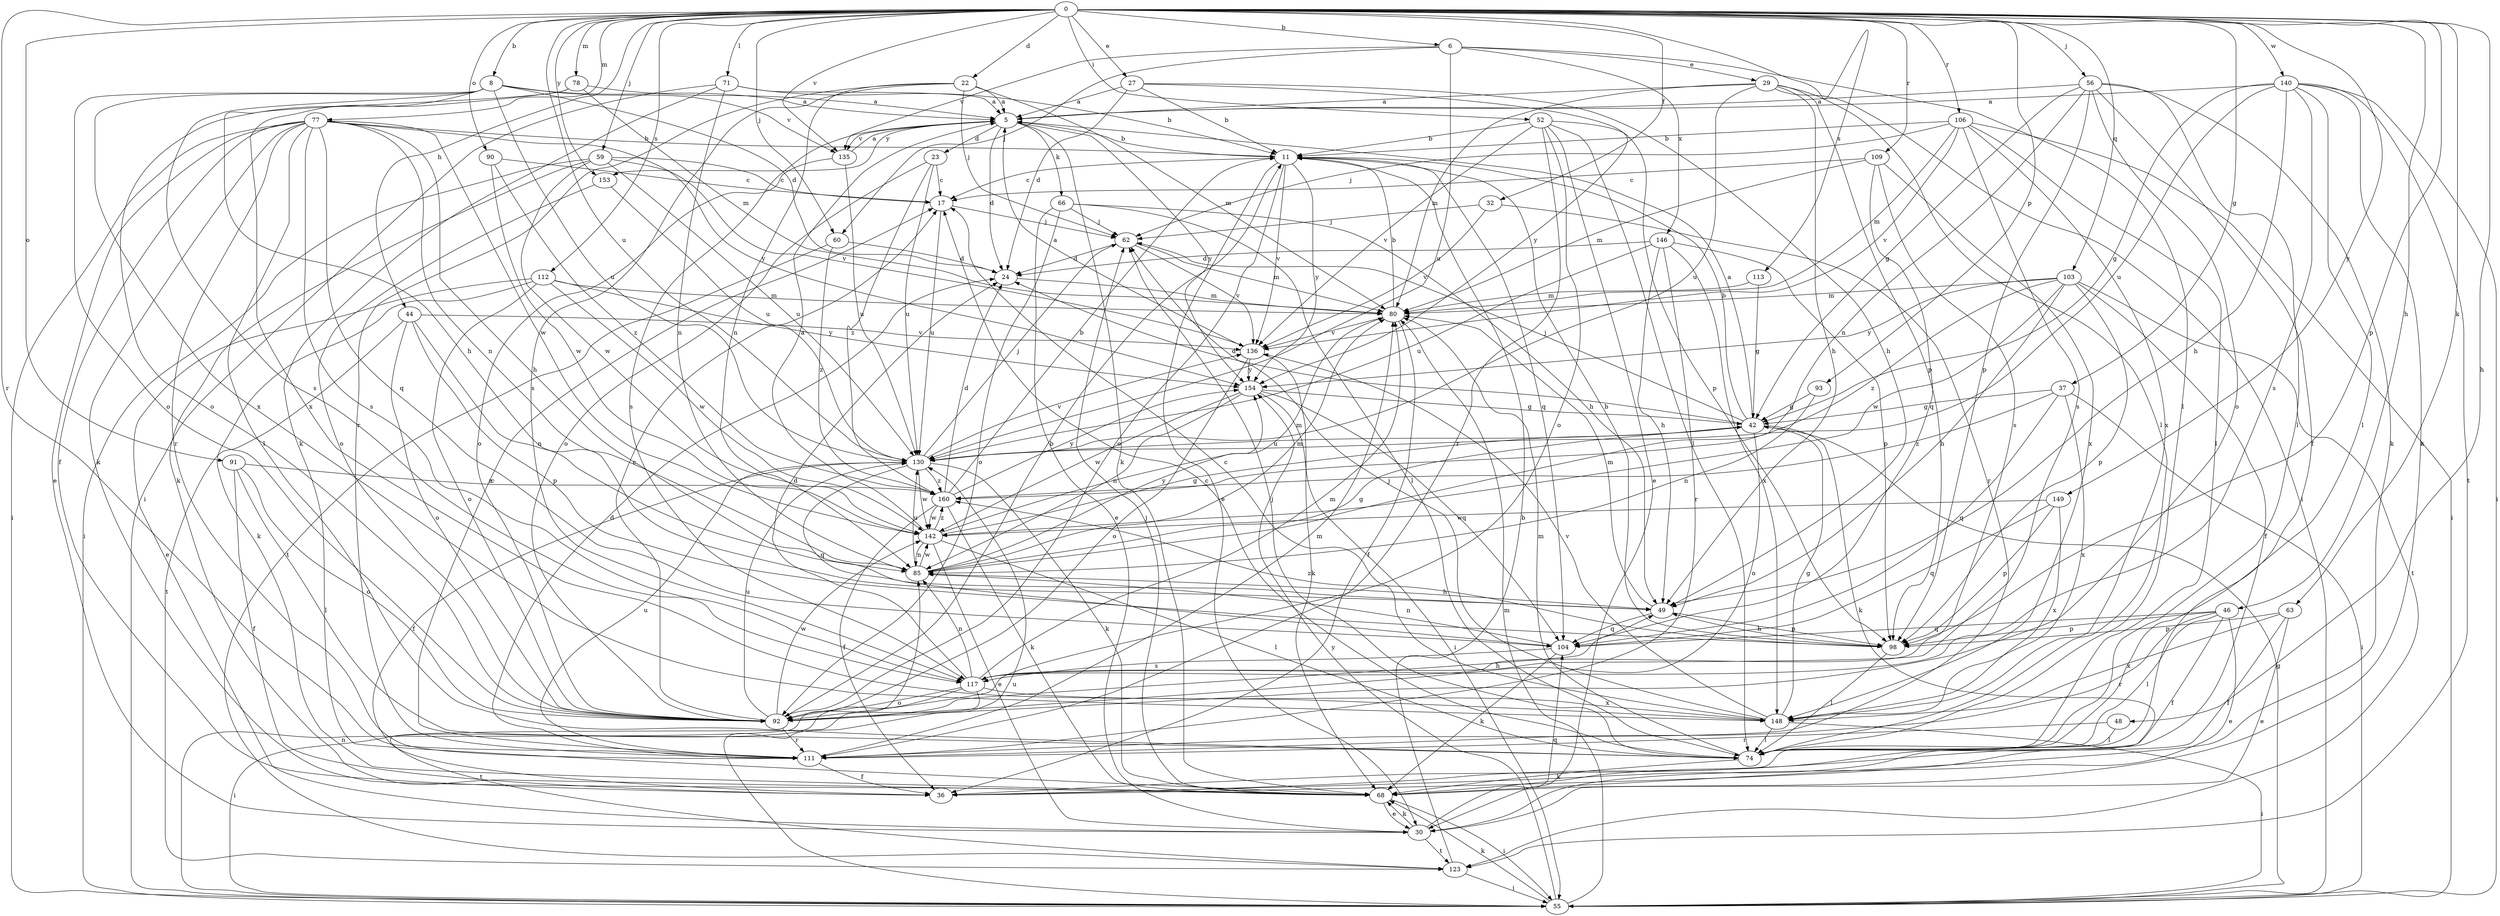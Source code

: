 strict digraph  {
0;
5;
6;
8;
11;
17;
22;
23;
24;
27;
29;
30;
32;
36;
37;
42;
44;
46;
48;
49;
52;
55;
56;
59;
60;
62;
63;
66;
68;
71;
74;
77;
78;
80;
85;
90;
91;
92;
93;
98;
103;
104;
106;
109;
111;
112;
113;
117;
123;
130;
135;
136;
140;
142;
146;
148;
149;
153;
154;
160;
0 -> 6  [label=b];
0 -> 8  [label=b];
0 -> 22  [label=d];
0 -> 27  [label=e];
0 -> 32  [label=f];
0 -> 37  [label=g];
0 -> 44  [label=h];
0 -> 46  [label=h];
0 -> 48  [label=h];
0 -> 52  [label=i];
0 -> 56  [label=j];
0 -> 59  [label=j];
0 -> 60  [label=j];
0 -> 63  [label=k];
0 -> 71  [label=l];
0 -> 77  [label=m];
0 -> 78  [label=m];
0 -> 90  [label=o];
0 -> 91  [label=o];
0 -> 93  [label=p];
0 -> 98  [label=p];
0 -> 103  [label=q];
0 -> 106  [label=r];
0 -> 109  [label=r];
0 -> 111  [label=r];
0 -> 112  [label=s];
0 -> 113  [label=s];
0 -> 130  [label=u];
0 -> 135  [label=v];
0 -> 140  [label=w];
0 -> 149  [label=y];
0 -> 153  [label=y];
5 -> 11  [label=b];
5 -> 23  [label=d];
5 -> 24  [label=d];
5 -> 66  [label=k];
5 -> 68  [label=k];
5 -> 117  [label=s];
5 -> 135  [label=v];
5 -> 153  [label=y];
5 -> 154  [label=y];
6 -> 29  [label=e];
6 -> 60  [label=j];
6 -> 74  [label=l];
6 -> 130  [label=u];
6 -> 135  [label=v];
6 -> 146  [label=x];
8 -> 5  [label=a];
8 -> 24  [label=d];
8 -> 49  [label=h];
8 -> 92  [label=o];
8 -> 117  [label=s];
8 -> 130  [label=u];
8 -> 135  [label=v];
8 -> 148  [label=x];
11 -> 17  [label=c];
11 -> 30  [label=e];
11 -> 92  [label=o];
11 -> 104  [label=q];
11 -> 136  [label=v];
11 -> 154  [label=y];
17 -> 62  [label=j];
17 -> 130  [label=u];
22 -> 5  [label=a];
22 -> 62  [label=j];
22 -> 80  [label=m];
22 -> 85  [label=n];
22 -> 111  [label=r];
22 -> 117  [label=s];
23 -> 17  [label=c];
23 -> 92  [label=o];
23 -> 130  [label=u];
23 -> 160  [label=z];
24 -> 80  [label=m];
27 -> 5  [label=a];
27 -> 11  [label=b];
27 -> 24  [label=d];
27 -> 49  [label=h];
27 -> 154  [label=y];
29 -> 5  [label=a];
29 -> 49  [label=h];
29 -> 55  [label=i];
29 -> 74  [label=l];
29 -> 80  [label=m];
29 -> 98  [label=p];
29 -> 130  [label=u];
30 -> 68  [label=k];
30 -> 104  [label=q];
30 -> 123  [label=t];
32 -> 62  [label=j];
32 -> 111  [label=r];
32 -> 136  [label=v];
37 -> 42  [label=g];
37 -> 55  [label=i];
37 -> 104  [label=q];
37 -> 148  [label=x];
37 -> 160  [label=z];
42 -> 5  [label=a];
42 -> 11  [label=b];
42 -> 24  [label=d];
42 -> 62  [label=j];
42 -> 68  [label=k];
42 -> 92  [label=o];
42 -> 130  [label=u];
44 -> 85  [label=n];
44 -> 92  [label=o];
44 -> 98  [label=p];
44 -> 123  [label=t];
44 -> 136  [label=v];
46 -> 30  [label=e];
46 -> 36  [label=f];
46 -> 74  [label=l];
46 -> 98  [label=p];
46 -> 104  [label=q];
46 -> 111  [label=r];
48 -> 74  [label=l];
48 -> 111  [label=r];
49 -> 80  [label=m];
49 -> 98  [label=p];
49 -> 104  [label=q];
52 -> 11  [label=b];
52 -> 30  [label=e];
52 -> 74  [label=l];
52 -> 92  [label=o];
52 -> 98  [label=p];
52 -> 111  [label=r];
52 -> 136  [label=v];
55 -> 42  [label=g];
55 -> 68  [label=k];
55 -> 80  [label=m];
55 -> 85  [label=n];
55 -> 130  [label=u];
55 -> 154  [label=y];
56 -> 5  [label=a];
56 -> 36  [label=f];
56 -> 42  [label=g];
56 -> 68  [label=k];
56 -> 74  [label=l];
56 -> 85  [label=n];
56 -> 92  [label=o];
56 -> 98  [label=p];
59 -> 17  [label=c];
59 -> 55  [label=i];
59 -> 68  [label=k];
59 -> 130  [label=u];
59 -> 136  [label=v];
59 -> 142  [label=w];
60 -> 24  [label=d];
60 -> 123  [label=t];
60 -> 160  [label=z];
62 -> 24  [label=d];
62 -> 80  [label=m];
62 -> 136  [label=v];
63 -> 30  [label=e];
63 -> 36  [label=f];
63 -> 98  [label=p];
63 -> 148  [label=x];
66 -> 30  [label=e];
66 -> 49  [label=h];
66 -> 62  [label=j];
66 -> 74  [label=l];
66 -> 92  [label=o];
68 -> 30  [label=e];
68 -> 55  [label=i];
68 -> 62  [label=j];
71 -> 5  [label=a];
71 -> 11  [label=b];
71 -> 55  [label=i];
71 -> 68  [label=k];
71 -> 85  [label=n];
74 -> 17  [label=c];
74 -> 62  [label=j];
74 -> 68  [label=k];
74 -> 80  [label=m];
77 -> 11  [label=b];
77 -> 30  [label=e];
77 -> 36  [label=f];
77 -> 49  [label=h];
77 -> 55  [label=i];
77 -> 68  [label=k];
77 -> 74  [label=l];
77 -> 85  [label=n];
77 -> 104  [label=q];
77 -> 111  [label=r];
77 -> 117  [label=s];
77 -> 142  [label=w];
77 -> 154  [label=y];
78 -> 5  [label=a];
78 -> 80  [label=m];
78 -> 92  [label=o];
78 -> 148  [label=x];
80 -> 11  [label=b];
80 -> 36  [label=f];
80 -> 136  [label=v];
85 -> 42  [label=g];
85 -> 49  [label=h];
85 -> 80  [label=m];
85 -> 130  [label=u];
85 -> 142  [label=w];
85 -> 154  [label=y];
90 -> 17  [label=c];
90 -> 142  [label=w];
90 -> 160  [label=z];
91 -> 36  [label=f];
91 -> 74  [label=l];
91 -> 92  [label=o];
91 -> 160  [label=z];
92 -> 11  [label=b];
92 -> 17  [label=c];
92 -> 49  [label=h];
92 -> 111  [label=r];
92 -> 130  [label=u];
92 -> 142  [label=w];
93 -> 42  [label=g];
93 -> 85  [label=n];
98 -> 11  [label=b];
98 -> 49  [label=h];
98 -> 74  [label=l];
98 -> 160  [label=z];
103 -> 36  [label=f];
103 -> 49  [label=h];
103 -> 80  [label=m];
103 -> 98  [label=p];
103 -> 123  [label=t];
103 -> 142  [label=w];
103 -> 154  [label=y];
103 -> 160  [label=z];
104 -> 68  [label=k];
104 -> 85  [label=n];
104 -> 117  [label=s];
106 -> 11  [label=b];
106 -> 55  [label=i];
106 -> 62  [label=j];
106 -> 74  [label=l];
106 -> 80  [label=m];
106 -> 117  [label=s];
106 -> 136  [label=v];
106 -> 148  [label=x];
109 -> 17  [label=c];
109 -> 80  [label=m];
109 -> 104  [label=q];
109 -> 117  [label=s];
109 -> 148  [label=x];
111 -> 17  [label=c];
111 -> 24  [label=d];
111 -> 36  [label=f];
111 -> 80  [label=m];
111 -> 130  [label=u];
112 -> 30  [label=e];
112 -> 68  [label=k];
112 -> 80  [label=m];
112 -> 92  [label=o];
112 -> 142  [label=w];
112 -> 154  [label=y];
113 -> 42  [label=g];
113 -> 80  [label=m];
117 -> 24  [label=d];
117 -> 55  [label=i];
117 -> 80  [label=m];
117 -> 85  [label=n];
117 -> 92  [label=o];
117 -> 123  [label=t];
117 -> 148  [label=x];
123 -> 11  [label=b];
123 -> 55  [label=i];
130 -> 36  [label=f];
130 -> 62  [label=j];
130 -> 68  [label=k];
130 -> 104  [label=q];
130 -> 136  [label=v];
130 -> 142  [label=w];
130 -> 160  [label=z];
135 -> 5  [label=a];
135 -> 92  [label=o];
135 -> 130  [label=u];
136 -> 5  [label=a];
136 -> 68  [label=k];
136 -> 92  [label=o];
136 -> 154  [label=y];
140 -> 5  [label=a];
140 -> 42  [label=g];
140 -> 49  [label=h];
140 -> 55  [label=i];
140 -> 68  [label=k];
140 -> 74  [label=l];
140 -> 117  [label=s];
140 -> 123  [label=t];
140 -> 130  [label=u];
142 -> 5  [label=a];
142 -> 30  [label=e];
142 -> 42  [label=g];
142 -> 74  [label=l];
142 -> 80  [label=m];
142 -> 85  [label=n];
142 -> 160  [label=z];
146 -> 24  [label=d];
146 -> 49  [label=h];
146 -> 98  [label=p];
146 -> 111  [label=r];
146 -> 130  [label=u];
146 -> 148  [label=x];
148 -> 17  [label=c];
148 -> 42  [label=g];
148 -> 55  [label=i];
148 -> 62  [label=j];
148 -> 74  [label=l];
148 -> 136  [label=v];
149 -> 98  [label=p];
149 -> 104  [label=q];
149 -> 142  [label=w];
149 -> 148  [label=x];
153 -> 92  [label=o];
153 -> 130  [label=u];
154 -> 42  [label=g];
154 -> 55  [label=i];
154 -> 85  [label=n];
154 -> 104  [label=q];
154 -> 142  [label=w];
160 -> 11  [label=b];
160 -> 24  [label=d];
160 -> 36  [label=f];
160 -> 68  [label=k];
160 -> 142  [label=w];
160 -> 154  [label=y];
}
